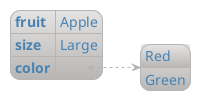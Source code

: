 ' Do not edit
' Theme Gallery
' autogenerated by script
'
@startjson
!theme metal
#highlight "color" / "0"
{
   "fruit":"Apple",
   "size": "Large",
   "color": ["Red", "Green"]
}
@endjson
